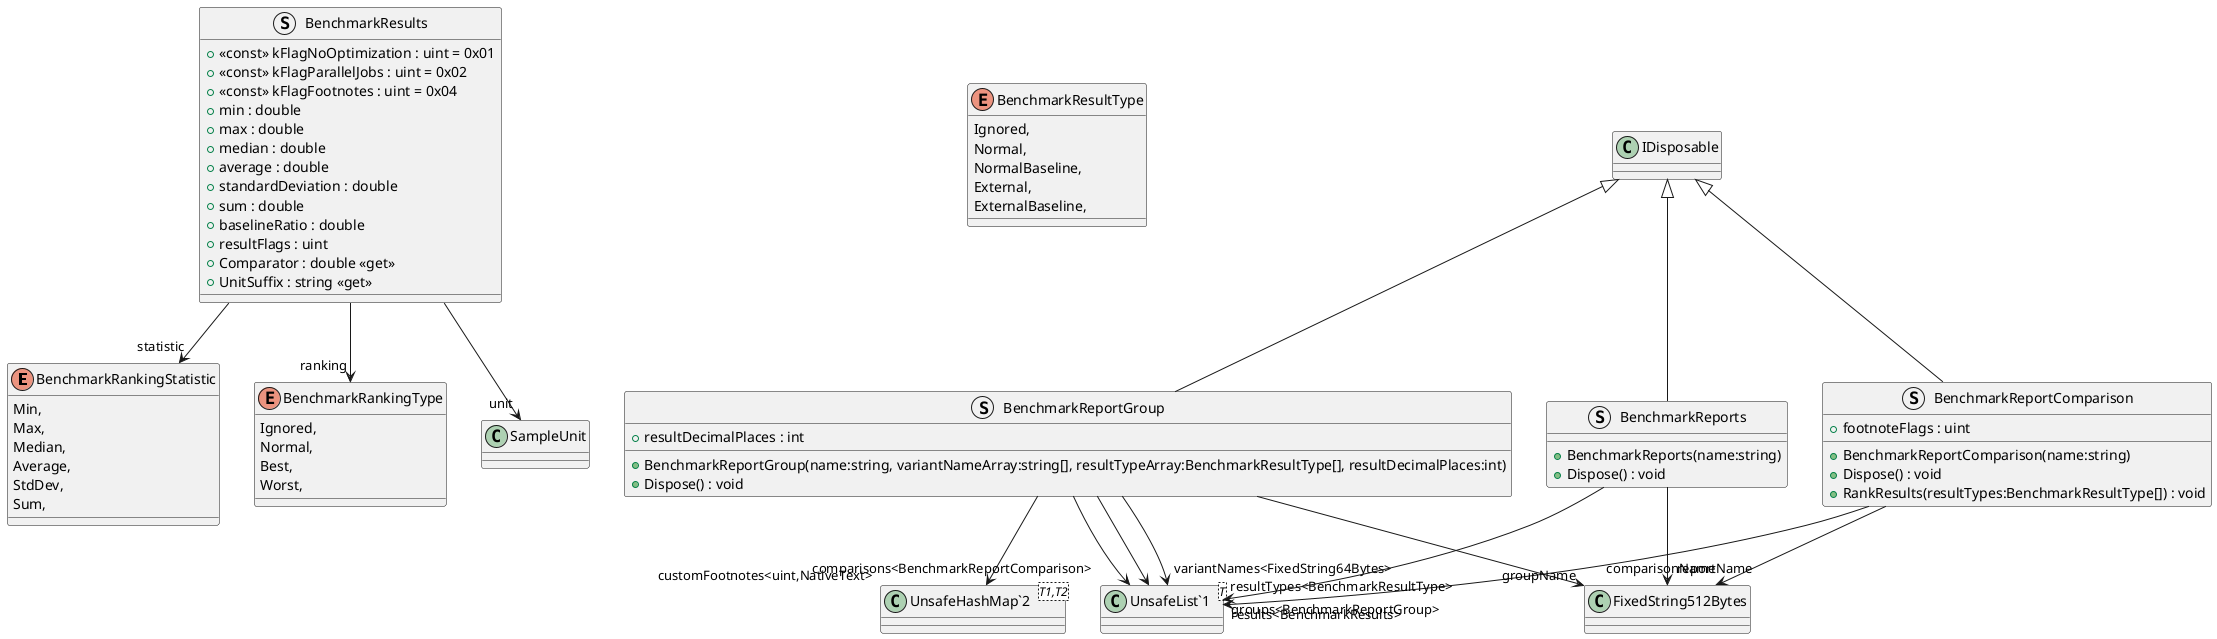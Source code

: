 @startuml
enum BenchmarkRankingStatistic {
    Min,
    Max,
    Median,
    Average,
    StdDev,
    Sum,
}
enum BenchmarkResultType {
    Ignored,
    Normal,
    NormalBaseline,
    External,
    ExternalBaseline,
}
enum BenchmarkRankingType {
    Ignored,
    Normal,
    Best,
    Worst,
}
struct BenchmarkResults {
    + <<const>> kFlagNoOptimization : uint = 0x01
    + <<const>> kFlagParallelJobs : uint = 0x02
    + <<const>> kFlagFootnotes : uint = 0x04
    + min : double
    + max : double
    + median : double
    + average : double
    + standardDeviation : double
    + sum : double
    + baselineRatio : double
    + resultFlags : uint
    + Comparator : double <<get>>
    + UnitSuffix : string <<get>>
}
struct BenchmarkReportComparison {
    + footnoteFlags : uint
    + BenchmarkReportComparison(name:string)
    + Dispose() : void
    + RankResults(resultTypes:BenchmarkResultType[]) : void
}
struct BenchmarkReportGroup {
    + resultDecimalPlaces : int
    + BenchmarkReportGroup(name:string, variantNameArray:string[], resultTypeArray:BenchmarkResultType[], resultDecimalPlaces:int)
    + Dispose() : void
}
struct BenchmarkReports {
    + BenchmarkReports(name:string)
    + Dispose() : void
}
class "UnsafeList`1"<T> {
}
class "UnsafeHashMap`2"<T1,T2> {
}
BenchmarkResults --> "unit" SampleUnit
BenchmarkResults --> "ranking" BenchmarkRankingType
BenchmarkResults --> "statistic" BenchmarkRankingStatistic
IDisposable <|-- BenchmarkReportComparison
BenchmarkReportComparison --> "results<BenchmarkResults>" "UnsafeList`1"
BenchmarkReportComparison --> "comparisonName" FixedString512Bytes
IDisposable <|-- BenchmarkReportGroup
BenchmarkReportGroup --> "comparisons<BenchmarkReportComparison>" "UnsafeList`1"
BenchmarkReportGroup --> "groupName" FixedString512Bytes
BenchmarkReportGroup --> "variantNames<FixedString64Bytes>" "UnsafeList`1"
BenchmarkReportGroup --> "resultTypes<BenchmarkResultType>" "UnsafeList`1"
BenchmarkReportGroup --> "customFootnotes<uint,NativeText>" "UnsafeHashMap`2"
IDisposable <|-- BenchmarkReports
BenchmarkReports --> "groups<BenchmarkReportGroup>" "UnsafeList`1"
BenchmarkReports --> "reportName" FixedString512Bytes
@enduml
